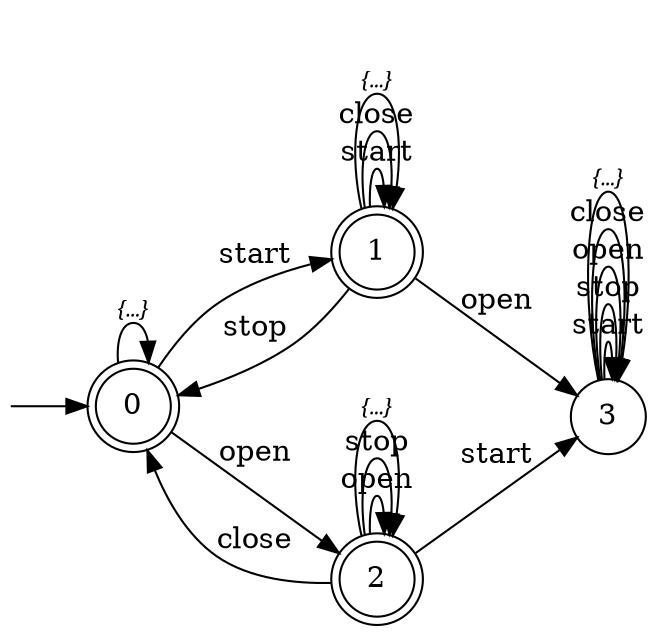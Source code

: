 digraph G {
  graph [rankdir="LR"];
  node [color="black" fillcolor="white" shape="circle" style="filled"]
  zz [label="" color="white" fillcolor="white" shape="circle" style="filled" fixedsize=true width=0.0];
  0 [shape="doublecircle"];
  1 [shape="doublecircle"];
  2 [shape="doublecircle"];
  3 [shape="circle"];
  zz -> 0 [label=""];
  0 -> 1 [label="start"];
  1 -> 0 [label="stop"];
  1 -> 1 [label="start"];
  1 -> 1 [label="close"];
  0 -> 2 [label="open"];
  2 -> 0 [label="close"];
  2 -> 2 [label="open"];
  2 -> 2 [label="stop"];
  1 -> 3 [label="open"];
  2 -> 3 [label="start"];
  3 -> 3 [label="start"];
  3 -> 3 [label="stop"];
  3 -> 3 [label="open"];
  3 -> 3 [label="close"];
  0 -> 0 [label="{...}" fontname="italic" fontsize=10];
  1 -> 1 [label="{...}" fontname="italic" fontsize=10];
  2 -> 2 [label="{...}" fontname="italic" fontsize=10];
  3 -> 3 [label="{...}" fontname="italic" fontsize=10];
}
